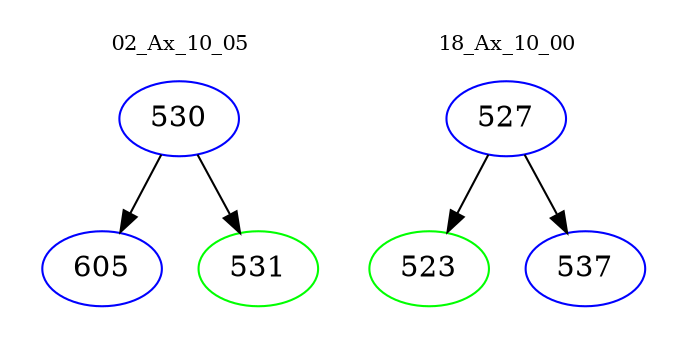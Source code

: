 digraph{
subgraph cluster_0 {
color = white
label = "02_Ax_10_05";
fontsize=10;
T0_530 [label="530", color="blue"]
T0_530 -> T0_605 [color="black"]
T0_605 [label="605", color="blue"]
T0_530 -> T0_531 [color="black"]
T0_531 [label="531", color="green"]
}
subgraph cluster_1 {
color = white
label = "18_Ax_10_00";
fontsize=10;
T1_527 [label="527", color="blue"]
T1_527 -> T1_523 [color="black"]
T1_523 [label="523", color="green"]
T1_527 -> T1_537 [color="black"]
T1_537 [label="537", color="blue"]
}
}
